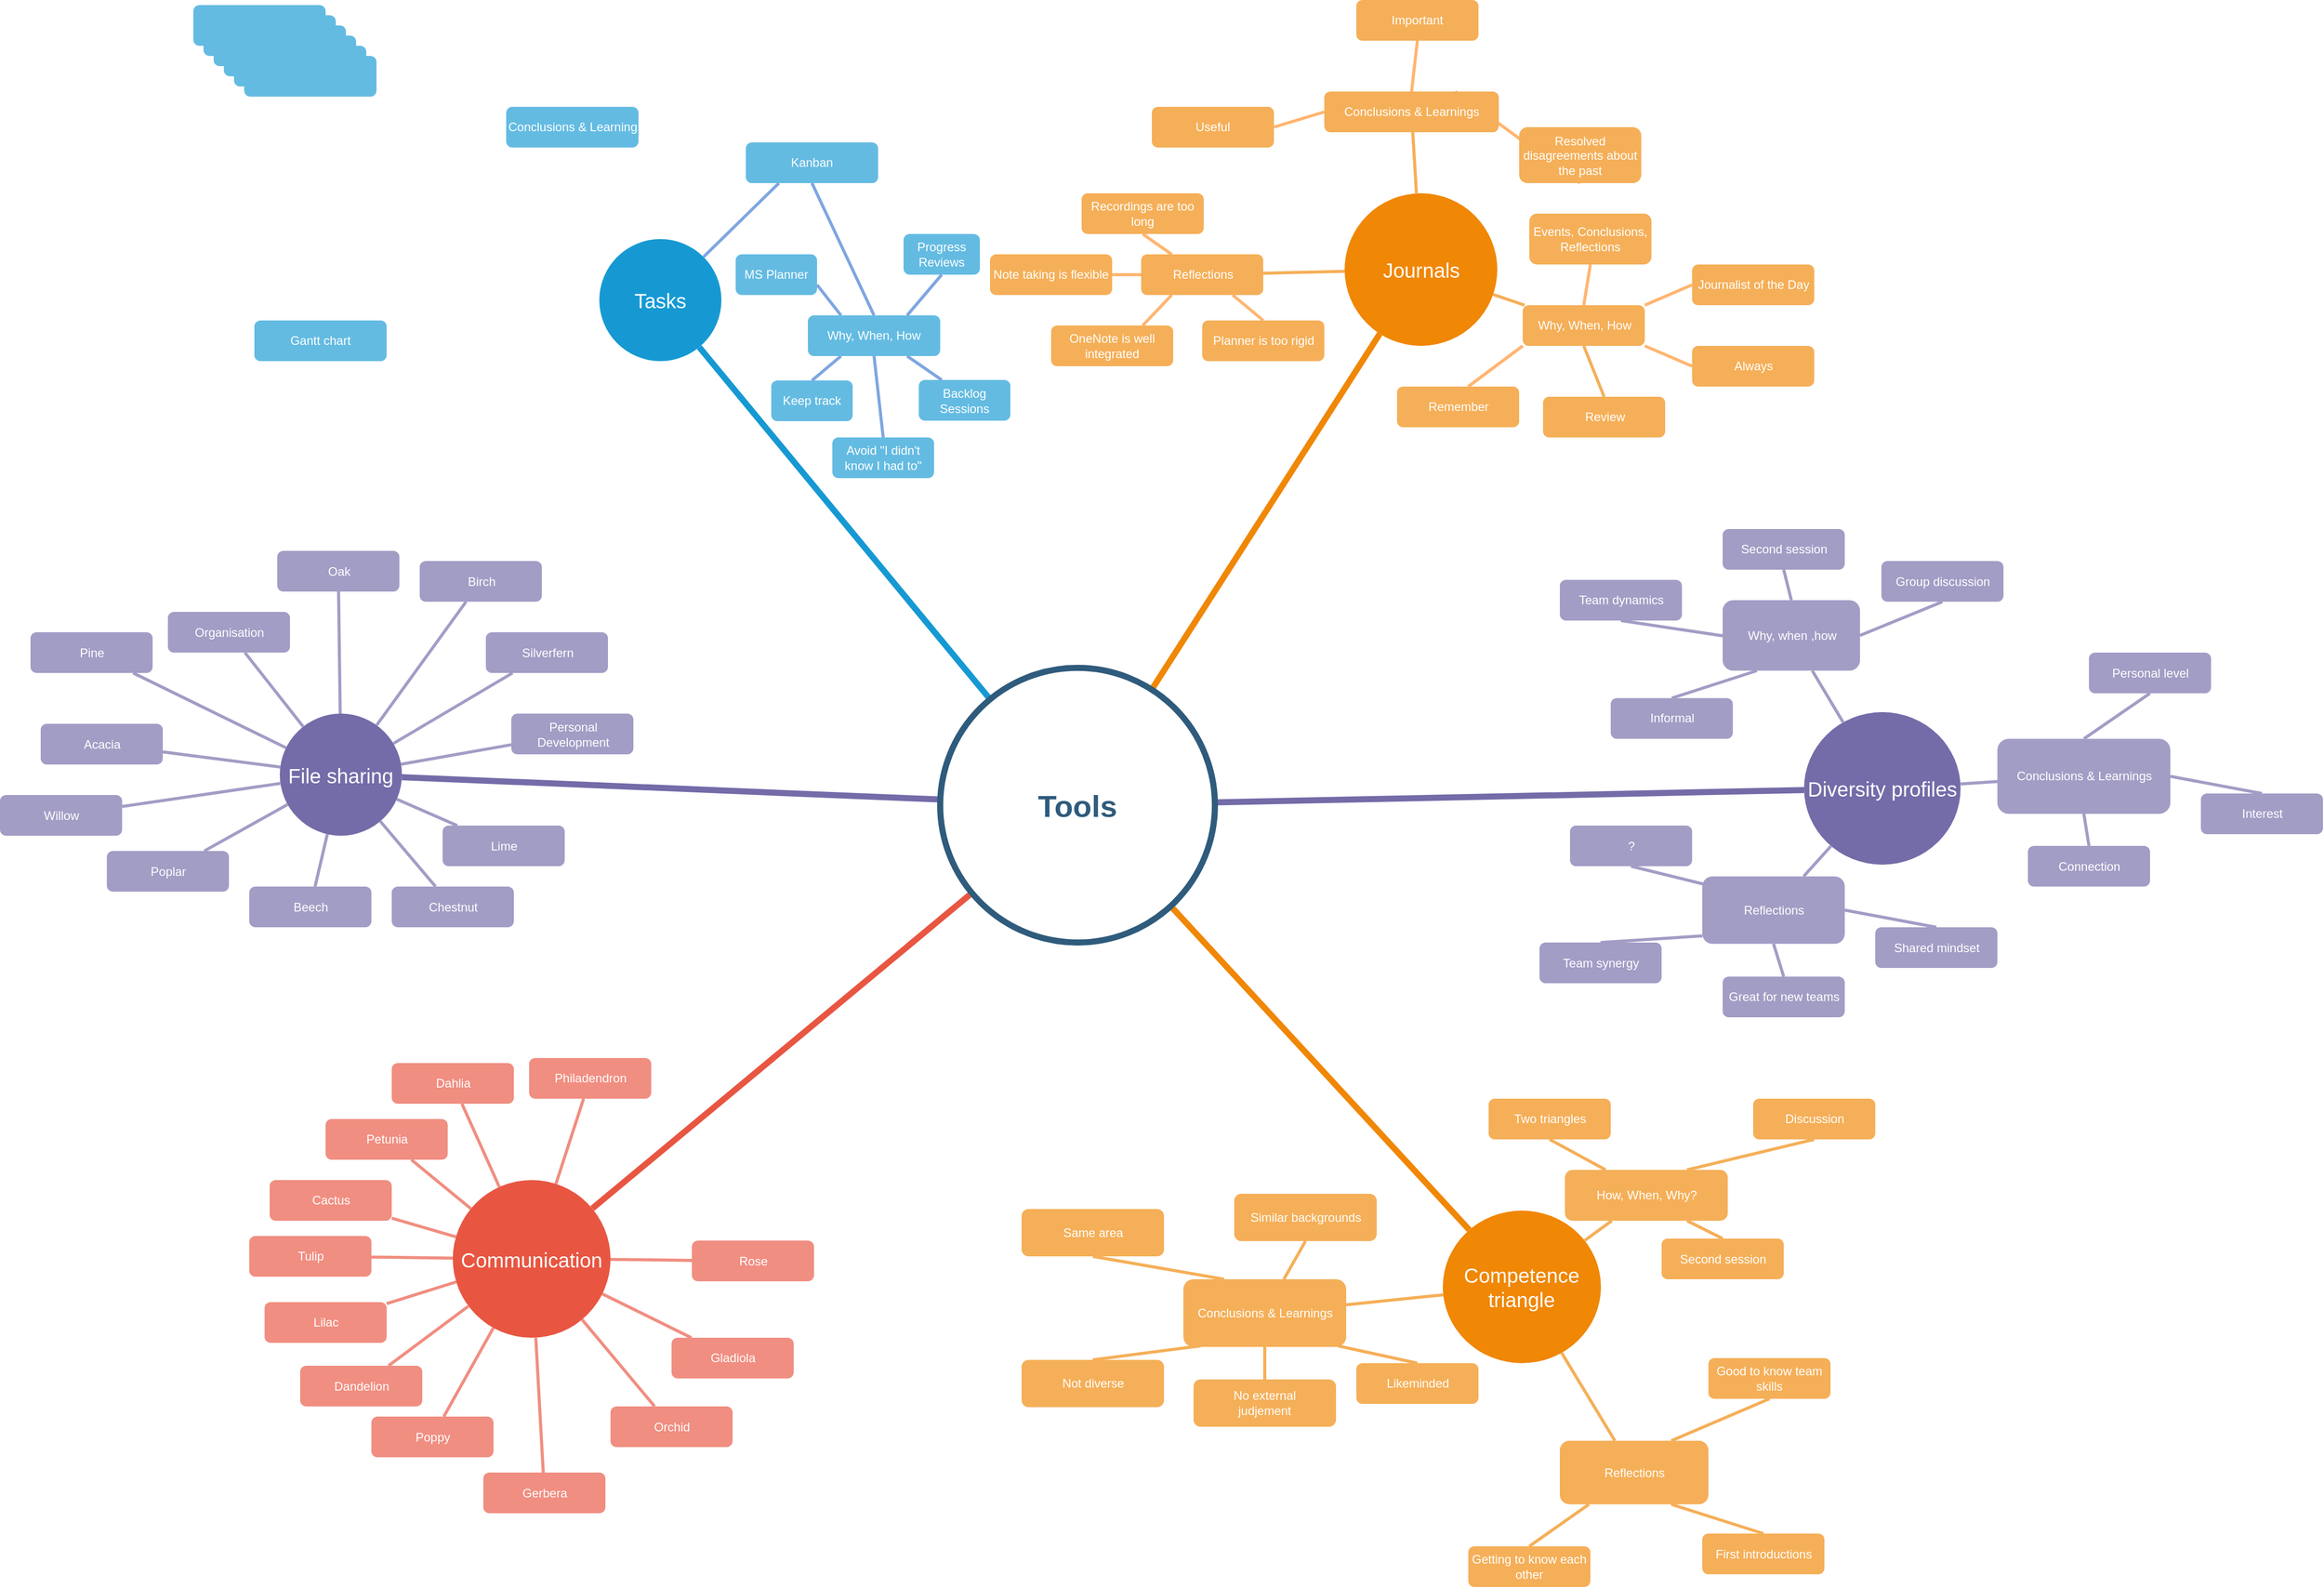 <mxfile version="13.7.7" type="github">
  <diagram id="6a731a19-8d31-9384-78a2-239565b7b9f0" name="Page-1">
    <mxGraphModel dx="2370" dy="1327" grid="1" gridSize="10" guides="1" tooltips="1" connect="1" arrows="1" fold="1" page="1" pageScale="1" pageWidth="1169" pageHeight="827" background="#ffffff" math="0" shadow="0">
      <root>
        <mxCell id="0" />
        <mxCell id="1" parent="0" />
        <mxCell id="bX_sGphsYdJyJwY-GeFy-1598" style="edgeStyle=none;orthogonalLoop=1;jettySize=auto;html=1;exitX=1;exitY=0;exitDx=0;exitDy=0;entryX=0.25;entryY=1;entryDx=0;entryDy=0;startArrow=none;startFill=0;endArrow=none;endFill=0;strokeWidth=3;strokeColor=#7EA6E0;" edge="1" parent="1" source="1350" target="bX_sGphsYdJyJwY-GeFy-1595">
          <mxGeometry relative="1" as="geometry" />
        </mxCell>
        <mxCell id="1350" value="Tasks" style="ellipse;whiteSpace=wrap;html=1;shadow=0;fontFamily=Helvetica;fontSize=20;fontColor=#FFFFFF;align=center;strokeWidth=3;fillColor=#1699D3;strokeColor=none;" parent="1" vertex="1">
          <mxGeometry x="626" y="255" width="120" height="120" as="geometry" />
        </mxCell>
        <mxCell id="1351" value="Journals" style="ellipse;whiteSpace=wrap;html=1;shadow=0;fontFamily=Helvetica;fontSize=20;fontColor=#FFFFFF;align=center;strokeWidth=3;fillColor=#F08705;strokeColor=none;gradientColor=none;" parent="1" vertex="1">
          <mxGeometry x="1358.5" y="210" width="150" height="150" as="geometry" />
        </mxCell>
        <mxCell id="1354" value="Diversity profiles" style="ellipse;whiteSpace=wrap;html=1;shadow=0;fontFamily=Helvetica;fontSize=20;fontColor=#FFFFFF;align=center;strokeWidth=3;fillColor=#736ca8;strokeColor=none;" parent="1" vertex="1">
          <mxGeometry x="1810" y="720" width="153.84" height="150" as="geometry" />
        </mxCell>
        <mxCell id="1355" value="Competence triangle" style="ellipse;whiteSpace=wrap;html=1;shadow=0;fontFamily=Helvetica;fontSize=20;fontColor=#FFFFFF;align=center;strokeWidth=3;fillColor=#F08705;strokeColor=none;" parent="1" vertex="1">
          <mxGeometry x="1455" y="1210" width="155.36" height="150" as="geometry" />
        </mxCell>
        <mxCell id="1356" value="Communication" style="ellipse;whiteSpace=wrap;html=1;shadow=0;fontFamily=Helvetica;fontSize=20;fontColor=#FFFFFF;align=center;strokeWidth=3;fillColor=#E85642;strokeColor=none;" parent="1" vertex="1">
          <mxGeometry x="482" y="1180" width="155" height="155" as="geometry" />
        </mxCell>
        <mxCell id="bX_sGphsYdJyJwY-GeFy-1578" style="edgeStyle=none;orthogonalLoop=1;jettySize=auto;html=1;exitX=0.75;exitY=0;exitDx=0;exitDy=0;entryX=0.5;entryY=1;entryDx=0;entryDy=0;startArrow=none;startFill=0;endArrow=none;endFill=0;strokeColor=#FFB570;strokeWidth=3;" edge="1" parent="1" source="1357" target="bX_sGphsYdJyJwY-GeFy-1561">
          <mxGeometry relative="1" as="geometry" />
        </mxCell>
        <mxCell id="bX_sGphsYdJyJwY-GeFy-1579" style="edgeStyle=none;orthogonalLoop=1;jettySize=auto;html=1;exitX=0.5;exitY=0;exitDx=0;exitDy=0;entryX=0.5;entryY=1;entryDx=0;entryDy=0;startArrow=none;startFill=0;endArrow=none;endFill=0;strokeColor=#FFB570;strokeWidth=3;" edge="1" parent="1" source="1357" target="bX_sGphsYdJyJwY-GeFy-1560">
          <mxGeometry relative="1" as="geometry" />
        </mxCell>
        <mxCell id="bX_sGphsYdJyJwY-GeFy-1580" style="edgeStyle=none;orthogonalLoop=1;jettySize=auto;html=1;exitX=0;exitY=0.5;exitDx=0;exitDy=0;entryX=1;entryY=0.5;entryDx=0;entryDy=0;startArrow=none;startFill=0;endArrow=none;endFill=0;strokeColor=#FFB570;strokeWidth=3;" edge="1" parent="1" source="1357" target="bX_sGphsYdJyJwY-GeFy-1559">
          <mxGeometry relative="1" as="geometry" />
        </mxCell>
        <mxCell id="1357" value="Conclusions &amp;amp; Learnings" style="rounded=1;fillColor=#f5af58;strokeColor=none;strokeWidth=3;shadow=0;html=1;fontColor=#FFFFFF;" parent="1" vertex="1">
          <mxGeometry x="1338.5" y="110" width="171.5" height="40" as="geometry" />
        </mxCell>
        <mxCell id="1358" value="" style="rounded=1;fillColor=#64BBE2;strokeColor=none;strokeWidth=3;shadow=0;html=1;fontColor=#FFFFFF;whiteSpace=wrap;" parent="1" vertex="1">
          <mxGeometry x="227" y="25.0" width="130" height="40" as="geometry" />
        </mxCell>
        <mxCell id="1359" style="endArrow=none;strokeWidth=6;strokeColor=#1699D3;html=1;" parent="1" source="1515" target="1350" edge="1">
          <mxGeometry relative="1" as="geometry" />
        </mxCell>
        <mxCell id="1360" style="endArrow=none;strokeWidth=6;strokeColor=#f08705;html=1;" parent="1" source="1515" target="1351" edge="1">
          <mxGeometry relative="1" as="geometry" />
        </mxCell>
        <mxCell id="1363" style="endArrow=none;strokeWidth=6;strokeColor=#736CA8;html=1;" parent="1" source="1515" target="1516" edge="1">
          <mxGeometry relative="1" as="geometry" />
        </mxCell>
        <mxCell id="1364" style="endArrow=none;strokeWidth=6;strokeColor=#736ca8;html=1;" parent="1" source="1515" target="1354" edge="1">
          <mxGeometry relative="1" as="geometry" />
        </mxCell>
        <mxCell id="1365" value="" style="edgeStyle=none;endArrow=none;strokeWidth=6;strokeColor=#F08705;html=1;" parent="1" source="1515" target="1355" edge="1">
          <mxGeometry x="181" y="226.5" width="100" height="100" as="geometry">
            <mxPoint x="181" y="326.5" as="sourcePoint" />
            <mxPoint x="281" y="226.5" as="targetPoint" />
          </mxGeometry>
        </mxCell>
        <mxCell id="1366" value="" style="edgeStyle=none;endArrow=none;strokeWidth=6;strokeColor=#E85642;html=1;" parent="1" source="1515" target="1356" edge="1">
          <mxGeometry x="181" y="226.5" width="100" height="100" as="geometry">
            <mxPoint x="181" y="326.5" as="sourcePoint" />
            <mxPoint x="281" y="226.5" as="targetPoint" />
          </mxGeometry>
        </mxCell>
        <mxCell id="bX_sGphsYdJyJwY-GeFy-1583" style="edgeStyle=none;orthogonalLoop=1;jettySize=auto;html=1;exitX=0.75;exitY=1;exitDx=0;exitDy=0;entryX=0.5;entryY=0;entryDx=0;entryDy=0;startArrow=none;startFill=0;endArrow=none;endFill=0;strokeColor=#FFB570;strokeWidth=3;" edge="1" parent="1" source="1389" target="bX_sGphsYdJyJwY-GeFy-1556">
          <mxGeometry relative="1" as="geometry" />
        </mxCell>
        <mxCell id="bX_sGphsYdJyJwY-GeFy-1584" style="edgeStyle=none;orthogonalLoop=1;jettySize=auto;html=1;exitX=0.25;exitY=1;exitDx=0;exitDy=0;entryX=0.75;entryY=0;entryDx=0;entryDy=0;startArrow=none;startFill=0;endArrow=none;endFill=0;strokeColor=#FFB570;strokeWidth=3;" edge="1" parent="1" source="1389" target="bX_sGphsYdJyJwY-GeFy-1555">
          <mxGeometry relative="1" as="geometry" />
        </mxCell>
        <mxCell id="bX_sGphsYdJyJwY-GeFy-1585" style="edgeStyle=none;orthogonalLoop=1;jettySize=auto;html=1;exitX=0;exitY=0.5;exitDx=0;exitDy=0;entryX=1;entryY=0.5;entryDx=0;entryDy=0;startArrow=none;startFill=0;endArrow=none;endFill=0;strokeColor=#FFB570;strokeWidth=3;" edge="1" parent="1" source="1389" target="bX_sGphsYdJyJwY-GeFy-1557">
          <mxGeometry relative="1" as="geometry" />
        </mxCell>
        <mxCell id="bX_sGphsYdJyJwY-GeFy-1586" style="edgeStyle=none;orthogonalLoop=1;jettySize=auto;html=1;exitX=0.25;exitY=0;exitDx=0;exitDy=0;entryX=0.5;entryY=1;entryDx=0;entryDy=0;startArrow=none;startFill=0;endArrow=none;endFill=0;strokeColor=#FFB570;strokeWidth=3;" edge="1" parent="1" source="1389" target="bX_sGphsYdJyJwY-GeFy-1558">
          <mxGeometry relative="1" as="geometry" />
        </mxCell>
        <mxCell id="1389" value="Reflections" style="rounded=1;fillColor=#f5af58;strokeColor=none;strokeWidth=3;shadow=0;html=1;fontColor=#FFFFFF;" parent="1" vertex="1">
          <mxGeometry x="1158.5" y="270" width="120" height="40" as="geometry" />
        </mxCell>
        <mxCell id="bX_sGphsYdJyJwY-GeFy-1572" style="orthogonalLoop=1;jettySize=auto;html=1;exitX=0;exitY=1;exitDx=0;exitDy=0;entryX=0.583;entryY=0;entryDx=0;entryDy=0;entryPerimeter=0;fillColor=#ffe6cc;strokeWidth=3;startArrow=none;startFill=0;endArrow=none;endFill=0;strokeColor=#FFB570;" edge="1" parent="1" source="1390" target="bX_sGphsYdJyJwY-GeFy-1552">
          <mxGeometry relative="1" as="geometry" />
        </mxCell>
        <mxCell id="bX_sGphsYdJyJwY-GeFy-1573" style="edgeStyle=none;orthogonalLoop=1;jettySize=auto;html=1;exitX=1;exitY=1;exitDx=0;exitDy=0;entryX=0;entryY=0.5;entryDx=0;entryDy=0;startArrow=none;startFill=0;endArrow=none;endFill=0;strokeColor=#FFB570;strokeWidth=3;" edge="1" parent="1" source="1390" target="bX_sGphsYdJyJwY-GeFy-1550">
          <mxGeometry relative="1" as="geometry" />
        </mxCell>
        <mxCell id="bX_sGphsYdJyJwY-GeFy-1574" style="edgeStyle=none;orthogonalLoop=1;jettySize=auto;html=1;exitX=1;exitY=0;exitDx=0;exitDy=0;entryX=0;entryY=0.5;entryDx=0;entryDy=0;startArrow=none;startFill=0;endArrow=none;endFill=0;strokeColor=#FFB570;strokeWidth=3;" edge="1" parent="1" source="1390" target="bX_sGphsYdJyJwY-GeFy-1549">
          <mxGeometry relative="1" as="geometry" />
        </mxCell>
        <mxCell id="bX_sGphsYdJyJwY-GeFy-1575" style="edgeStyle=none;orthogonalLoop=1;jettySize=auto;html=1;exitX=0.5;exitY=0;exitDx=0;exitDy=0;entryX=0.5;entryY=1;entryDx=0;entryDy=0;startArrow=none;startFill=0;endArrow=none;endFill=0;strokeColor=#FFB570;strokeWidth=3;" edge="1" parent="1" source="1390" target="bX_sGphsYdJyJwY-GeFy-1548">
          <mxGeometry relative="1" as="geometry" />
        </mxCell>
        <mxCell id="1390" value="Why, When, How" style="rounded=1;fillColor=#f5af58;strokeColor=none;strokeWidth=3;shadow=0;html=1;fontColor=#FFFFFF;" parent="1" vertex="1">
          <mxGeometry x="1533.5" y="320" width="120" height="40" as="geometry" />
        </mxCell>
        <mxCell id="1399" value="" style="edgeStyle=none;endArrow=none;strokeWidth=3;strokeColor=#F5AF58;html=1;" parent="1" source="1351" target="1357" edge="1">
          <mxGeometry x="258.5" y="20" width="100" height="100" as="geometry">
            <mxPoint x="258.5" y="120" as="sourcePoint" />
            <mxPoint x="358.5" y="20" as="targetPoint" />
          </mxGeometry>
        </mxCell>
        <mxCell id="1401" value="" style="edgeStyle=none;endArrow=none;strokeWidth=3;strokeColor=#F5AF58;html=1;" parent="1" source="1351" target="1389" edge="1">
          <mxGeometry x="258.5" y="20" width="100" height="100" as="geometry">
            <mxPoint x="258.5" y="120" as="sourcePoint" />
            <mxPoint x="358.5" y="20" as="targetPoint" />
          </mxGeometry>
        </mxCell>
        <mxCell id="1402" value="" style="edgeStyle=none;endArrow=none;strokeWidth=3;strokeColor=#F5AF58;html=1;" parent="1" source="1351" target="1390" edge="1">
          <mxGeometry x="258.5" y="20" width="100" height="100" as="geometry">
            <mxPoint x="258.5" y="120" as="sourcePoint" />
            <mxPoint x="358.5" y="20" as="targetPoint" />
          </mxGeometry>
        </mxCell>
        <mxCell id="1457" value="Why, when ,how" style="rounded=1;fillColor=#a29dc5;strokeColor=none;strokeWidth=3;shadow=0;html=1;fontColor=#FFFFFF;" parent="1" vertex="1">
          <mxGeometry x="1730" y="610" width="135" height="69.25" as="geometry" />
        </mxCell>
        <mxCell id="1458" value="Reflections" style="rounded=1;fillColor=#a29dc5;strokeColor=none;strokeWidth=3;shadow=0;html=1;fontColor=#FFFFFF;" parent="1" vertex="1">
          <mxGeometry x="1710" y="881.5" width="140" height="66.25" as="geometry" />
        </mxCell>
        <mxCell id="1460" value="Conclusions &amp;amp; Learnings" style="rounded=1;fillColor=#a29dc5;strokeColor=none;strokeWidth=3;shadow=0;html=1;fontColor=#FFFFFF;" parent="1" vertex="1">
          <mxGeometry x="2000" y="746.25" width="170" height="73.75" as="geometry" />
        </mxCell>
        <mxCell id="1463" value="" style="edgeStyle=none;endArrow=none;strokeWidth=3;strokeColor=#A29DC5;html=1;" parent="1" source="1354" target="1460" edge="1">
          <mxGeometry x="350" y="-551.25" width="100" height="100" as="geometry">
            <mxPoint x="350" y="-451.25" as="sourcePoint" />
            <mxPoint x="450" y="-551.25" as="targetPoint" />
          </mxGeometry>
        </mxCell>
        <mxCell id="1465" value="" style="edgeStyle=none;endArrow=none;strokeWidth=3;strokeColor=#A29DC5;html=1;" parent="1" source="1354" target="1458" edge="1">
          <mxGeometry x="350" y="-551.25" width="100" height="100" as="geometry">
            <mxPoint x="350" y="-451.25" as="sourcePoint" />
            <mxPoint x="450" y="-551.25" as="targetPoint" />
          </mxGeometry>
        </mxCell>
        <mxCell id="1467" value="" style="edgeStyle=none;endArrow=none;strokeWidth=3;strokeColor=#A29DC5;html=1;" parent="1" source="1354" target="1457" edge="1">
          <mxGeometry x="350" y="-551.25" width="100" height="100" as="geometry">
            <mxPoint x="350" y="-451.25" as="sourcePoint" />
            <mxPoint x="450" y="-551.25" as="targetPoint" />
          </mxGeometry>
        </mxCell>
        <mxCell id="1468" value="How, When, Why?" style="rounded=1;fillColor=#f5af58;strokeColor=none;strokeWidth=3;shadow=0;html=1;fontColor=#FFFFFF;" parent="1" vertex="1">
          <mxGeometry x="1575" y="1170" width="160" height="50" as="geometry" />
        </mxCell>
        <mxCell id="1471" value="Reflections" style="rounded=1;fillColor=#f5af58;strokeColor=none;strokeWidth=3;shadow=0;html=1;fontColor=#FFFFFF;" parent="1" vertex="1">
          <mxGeometry x="1570" y="1436.25" width="146" height="62.5" as="geometry" />
        </mxCell>
        <mxCell id="1473" value="Conclusions &amp;amp; Learnings" style="rounded=1;fillColor=#f5af58;strokeColor=none;strokeWidth=3;shadow=0;html=1;fontColor=#FFFFFF;" parent="1" vertex="1">
          <mxGeometry x="1200" y="1277.5" width="160" height="66.5" as="geometry" />
        </mxCell>
        <mxCell id="1480" value="" style="edgeStyle=none;endArrow=none;strokeWidth=3;strokeColor=#F5AF58;html=1;" parent="1" source="1355" target="1468" edge="1">
          <mxGeometry x="443.5" y="-38.5" width="100" height="100" as="geometry">
            <mxPoint x="443.5" y="61.5" as="sourcePoint" />
            <mxPoint x="543.5" y="-38.5" as="targetPoint" />
          </mxGeometry>
        </mxCell>
        <mxCell id="1483" value="" style="edgeStyle=none;endArrow=none;strokeWidth=3;strokeColor=#F5AF58;html=1;" parent="1" source="1355" target="1471" edge="1">
          <mxGeometry x="443.5" y="-38.5" width="100" height="100" as="geometry">
            <mxPoint x="443.5" y="61.5" as="sourcePoint" />
            <mxPoint x="543.5" y="-38.5" as="targetPoint" />
          </mxGeometry>
        </mxCell>
        <mxCell id="1485" value="" style="edgeStyle=none;endArrow=none;strokeWidth=3;strokeColor=#F5AF58;html=1;" parent="1" source="1355" target="1473" edge="1">
          <mxGeometry x="443.5" y="-38.5" width="100" height="100" as="geometry">
            <mxPoint x="443.5" y="61.5" as="sourcePoint" />
            <mxPoint x="543.5" y="-38.5" as="targetPoint" />
          </mxGeometry>
        </mxCell>
        <mxCell id="1490" value="Philadendron" style="rounded=1;fillColor=#f08e81;strokeColor=none;strokeWidth=3;shadow=0;html=1;fontColor=#FFFFFF;" parent="1" vertex="1">
          <mxGeometry x="557" y="1060" width="120" height="40" as="geometry" />
        </mxCell>
        <mxCell id="1491" value="Dahlia" style="rounded=1;fillColor=#f08e81;strokeColor=none;strokeWidth=3;shadow=0;html=1;fontColor=#FFFFFF;" parent="1" vertex="1">
          <mxGeometry x="422" y="1065" width="120" height="40" as="geometry" />
        </mxCell>
        <mxCell id="1492" value="Petunia" style="rounded=1;fillColor=#f08e81;strokeColor=none;strokeWidth=3;shadow=0;html=1;fontColor=#FFFFFF;" parent="1" vertex="1">
          <mxGeometry x="357" y="1120" width="120" height="40" as="geometry" />
        </mxCell>
        <mxCell id="1493" value="Cactus" style="rounded=1;fillColor=#f08e81;strokeColor=none;strokeWidth=3;shadow=0;html=1;fontColor=#FFFFFF;" parent="1" vertex="1">
          <mxGeometry x="302" y="1180" width="120" height="40" as="geometry" />
        </mxCell>
        <mxCell id="1494" value="Tulip" style="rounded=1;fillColor=#f08e81;strokeColor=none;strokeWidth=3;shadow=0;html=1;fontColor=#FFFFFF;" parent="1" vertex="1">
          <mxGeometry x="282" y="1235" width="120" height="40" as="geometry" />
        </mxCell>
        <mxCell id="1495" value="Lilac" style="rounded=1;fillColor=#f08e81;strokeColor=none;strokeWidth=3;shadow=0;html=1;fontColor=#FFFFFF;" parent="1" vertex="1">
          <mxGeometry x="297" y="1300" width="120" height="40" as="geometry" />
        </mxCell>
        <mxCell id="1496" value="Dandelion" style="rounded=1;fillColor=#f08e81;strokeColor=none;strokeWidth=3;shadow=0;html=1;fontColor=#FFFFFF;" parent="1" vertex="1">
          <mxGeometry x="332" y="1362.5" width="120" height="40" as="geometry" />
        </mxCell>
        <mxCell id="1497" value="Poppy" style="rounded=1;fillColor=#f08e81;strokeColor=none;strokeWidth=3;shadow=0;html=1;fontColor=#FFFFFF;" parent="1" vertex="1">
          <mxGeometry x="402" y="1412.5" width="120" height="40" as="geometry" />
        </mxCell>
        <mxCell id="1498" value="Gerbera" style="rounded=1;fillColor=#f08e81;strokeColor=none;strokeWidth=3;shadow=0;html=1;fontColor=#FFFFFF;" parent="1" vertex="1">
          <mxGeometry x="512" y="1467.5" width="120" height="40" as="geometry" />
        </mxCell>
        <mxCell id="1499" value="Orchid" style="rounded=1;fillColor=#f08e81;strokeColor=none;strokeWidth=3;shadow=0;html=1;fontColor=#FFFFFF;" parent="1" vertex="1">
          <mxGeometry x="637" y="1402.5" width="120" height="40" as="geometry" />
        </mxCell>
        <mxCell id="1500" value="Gladiola" style="rounded=1;fillColor=#f08e81;strokeColor=none;strokeWidth=3;shadow=0;html=1;fontColor=#FFFFFF;" parent="1" vertex="1">
          <mxGeometry x="697" y="1335" width="120" height="40" as="geometry" />
        </mxCell>
        <mxCell id="1501" value="Rose" style="rounded=1;fillColor=#f08e81;strokeColor=none;strokeWidth=3;shadow=0;html=1;fontColor=#FFFFFF;" parent="1" vertex="1">
          <mxGeometry x="717" y="1239.5" width="120" height="40" as="geometry" />
        </mxCell>
        <mxCell id="1502" value="" style="edgeStyle=none;endArrow=none;strokeWidth=3;strokeColor=#F08E81;html=1;" parent="1" source="1356" target="1501" edge="1">
          <mxGeometry x="122" y="105" width="100" height="100" as="geometry">
            <mxPoint x="122" y="205" as="sourcePoint" />
            <mxPoint x="222" y="105" as="targetPoint" />
          </mxGeometry>
        </mxCell>
        <mxCell id="1503" value="" style="edgeStyle=none;endArrow=none;strokeWidth=3;strokeColor=#F08E81;html=1;" parent="1" source="1356" target="1490" edge="1">
          <mxGeometry x="122" y="105" width="100" height="100" as="geometry">
            <mxPoint x="122" y="205" as="sourcePoint" />
            <mxPoint x="222" y="105" as="targetPoint" />
          </mxGeometry>
        </mxCell>
        <mxCell id="1504" value="" style="edgeStyle=none;endArrow=none;strokeWidth=3;strokeColor=#F08E81;html=1;" parent="1" source="1356" target="1491" edge="1">
          <mxGeometry x="122" y="105" width="100" height="100" as="geometry">
            <mxPoint x="122" y="205" as="sourcePoint" />
            <mxPoint x="222" y="105" as="targetPoint" />
          </mxGeometry>
        </mxCell>
        <mxCell id="1505" value="" style="edgeStyle=none;endArrow=none;strokeWidth=3;strokeColor=#F08E81;html=1;" parent="1" source="1356" target="1492" edge="1">
          <mxGeometry x="122" y="105" width="100" height="100" as="geometry">
            <mxPoint x="122" y="205" as="sourcePoint" />
            <mxPoint x="222" y="105" as="targetPoint" />
          </mxGeometry>
        </mxCell>
        <mxCell id="1506" value="" style="edgeStyle=none;endArrow=none;strokeWidth=3;strokeColor=#F08E81;html=1;" parent="1" source="1356" target="1493" edge="1">
          <mxGeometry x="122" y="105" width="100" height="100" as="geometry">
            <mxPoint x="122" y="205" as="sourcePoint" />
            <mxPoint x="222" y="105" as="targetPoint" />
          </mxGeometry>
        </mxCell>
        <mxCell id="1507" value="" style="edgeStyle=none;endArrow=none;strokeWidth=3;strokeColor=#F08E81;html=1;" parent="1" source="1356" target="1494" edge="1">
          <mxGeometry x="122" y="105" width="100" height="100" as="geometry">
            <mxPoint x="122" y="205" as="sourcePoint" />
            <mxPoint x="222" y="105" as="targetPoint" />
          </mxGeometry>
        </mxCell>
        <mxCell id="1508" value="" style="edgeStyle=none;endArrow=none;strokeWidth=3;strokeColor=#F08E81;html=1;" parent="1" source="1356" target="1495" edge="1">
          <mxGeometry x="122" y="105" width="100" height="100" as="geometry">
            <mxPoint x="122" y="205" as="sourcePoint" />
            <mxPoint x="222" y="105" as="targetPoint" />
          </mxGeometry>
        </mxCell>
        <mxCell id="1509" value="" style="edgeStyle=none;endArrow=none;strokeWidth=3;strokeColor=#F08E81;html=1;" parent="1" source="1356" target="1496" edge="1">
          <mxGeometry x="122" y="105" width="100" height="100" as="geometry">
            <mxPoint x="122" y="205" as="sourcePoint" />
            <mxPoint x="222" y="105" as="targetPoint" />
          </mxGeometry>
        </mxCell>
        <mxCell id="1510" value="" style="edgeStyle=none;endArrow=none;strokeWidth=3;strokeColor=#F08E81;html=1;" parent="1" source="1356" target="1497" edge="1">
          <mxGeometry x="122" y="105" width="100" height="100" as="geometry">
            <mxPoint x="122" y="205" as="sourcePoint" />
            <mxPoint x="222" y="105" as="targetPoint" />
          </mxGeometry>
        </mxCell>
        <mxCell id="1511" value="" style="edgeStyle=none;endArrow=none;strokeWidth=3;strokeColor=#F08E81;html=1;" parent="1" source="1356" target="1498" edge="1">
          <mxGeometry x="122" y="105" width="100" height="100" as="geometry">
            <mxPoint x="122" y="205" as="sourcePoint" />
            <mxPoint x="222" y="105" as="targetPoint" />
          </mxGeometry>
        </mxCell>
        <mxCell id="1512" value="" style="edgeStyle=none;endArrow=none;strokeWidth=3;strokeColor=#F08E81;html=1;" parent="1" source="1356" target="1499" edge="1">
          <mxGeometry x="122" y="105" width="100" height="100" as="geometry">
            <mxPoint x="122" y="205" as="sourcePoint" />
            <mxPoint x="222" y="105" as="targetPoint" />
          </mxGeometry>
        </mxCell>
        <mxCell id="1513" value="" style="edgeStyle=none;endArrow=none;strokeWidth=3;strokeColor=#F08E81;html=1;" parent="1" source="1356" target="1500" edge="1">
          <mxGeometry x="122" y="105" width="100" height="100" as="geometry">
            <mxPoint x="122" y="205" as="sourcePoint" />
            <mxPoint x="222" y="105" as="targetPoint" />
          </mxGeometry>
        </mxCell>
        <mxCell id="1515" value="Tools" style="ellipse;whiteSpace=wrap;html=1;shadow=0;fontFamily=Helvetica;fontSize=30;fontColor=#2F5B7C;align=center;strokeColor=#2F5B7C;strokeWidth=6;fillColor=#FFFFFF;fontStyle=1;gradientColor=none;" parent="1" vertex="1">
          <mxGeometry x="961" y="676.5" width="270" height="270" as="geometry" />
        </mxCell>
        <mxCell id="1516" value="File sharing" style="ellipse;whiteSpace=wrap;html=1;shadow=0;fontFamily=Helvetica;fontSize=20;fontColor=#FFFFFF;align=center;strokeWidth=3;fillColor=#736ca8;strokeColor=none;" parent="1" vertex="1">
          <mxGeometry x="312" y="721.5" width="120" height="120" as="geometry" />
        </mxCell>
        <mxCell id="1517" value="Organisation" style="rounded=1;fillColor=#a29dc5;strokeColor=none;strokeWidth=3;shadow=0;html=1;fontColor=#FFFFFF;" parent="1" vertex="1">
          <mxGeometry x="202" y="621.5" width="120" height="40" as="geometry" />
        </mxCell>
        <mxCell id="1518" value="Oak" style="rounded=1;fillColor=#a29dc5;strokeColor=none;strokeWidth=3;shadow=0;html=1;fontColor=#FFFFFF;" parent="1" vertex="1">
          <mxGeometry x="309.5" y="561.5" width="120" height="40" as="geometry" />
        </mxCell>
        <mxCell id="1519" value="Birch" style="rounded=1;fillColor=#a29dc5;strokeColor=none;strokeWidth=3;shadow=0;html=1;fontColor=#FFFFFF;" parent="1" vertex="1">
          <mxGeometry x="449.5" y="571.5" width="120" height="40" as="geometry" />
        </mxCell>
        <mxCell id="1520" value="Silverfern" style="rounded=1;fillColor=#a29dc5;strokeColor=none;strokeWidth=3;shadow=0;html=1;fontColor=#FFFFFF;" parent="1" vertex="1">
          <mxGeometry x="514.5" y="641.5" width="120" height="40" as="geometry" />
        </mxCell>
        <mxCell id="1521" value="Personal &#xa;Development" style="rounded=1;fillColor=#a29dc5;strokeColor=none;strokeWidth=3;shadow=0;html=1;fontColor=#FFFFFF;" parent="1" vertex="1">
          <mxGeometry x="539.5" y="721.5" width="120" height="40" as="geometry" />
        </mxCell>
        <mxCell id="1522" value="Pine" style="rounded=1;fillColor=#a29dc5;strokeColor=none;strokeWidth=3;shadow=0;html=1;fontColor=#FFFFFF;" parent="1" vertex="1">
          <mxGeometry x="67" y="641.5" width="120" height="40" as="geometry" />
        </mxCell>
        <mxCell id="1523" value="Lime" style="rounded=1;fillColor=#a29dc5;strokeColor=none;strokeWidth=3;shadow=0;html=1;fontColor=#FFFFFF;" parent="1" vertex="1">
          <mxGeometry x="472" y="831.5" width="120" height="40" as="geometry" />
        </mxCell>
        <mxCell id="1524" value="Chestnut" style="rounded=1;fillColor=#a29dc5;strokeColor=none;strokeWidth=3;shadow=0;html=1;fontColor=#FFFFFF;" parent="1" vertex="1">
          <mxGeometry x="422" y="891.5" width="120" height="40" as="geometry" />
        </mxCell>
        <mxCell id="1525" value="Beech" style="rounded=1;fillColor=#a29dc5;strokeColor=none;strokeWidth=3;shadow=0;html=1;fontColor=#FFFFFF;" parent="1" vertex="1">
          <mxGeometry x="282" y="891.5" width="120" height="40" as="geometry" />
        </mxCell>
        <mxCell id="1526" value="Poplar" style="rounded=1;fillColor=#a29dc5;strokeColor=none;strokeWidth=3;shadow=0;html=1;fontColor=#FFFFFF;" parent="1" vertex="1">
          <mxGeometry x="142" y="856.5" width="120" height="40" as="geometry" />
        </mxCell>
        <mxCell id="1527" value="Willow" style="rounded=1;fillColor=#a29dc5;strokeColor=none;strokeWidth=3;shadow=0;html=1;fontColor=#FFFFFF;" parent="1" vertex="1">
          <mxGeometry x="37" y="801.5" width="120" height="40" as="geometry" />
        </mxCell>
        <mxCell id="1528" value="" style="edgeStyle=none;endArrow=none;strokeWidth=3;strokeColor=#A29DC5;html=1;" parent="1" source="1516" target="1517" edge="1">
          <mxGeometry x="-1498" y="-303.5" width="100" height="100" as="geometry">
            <mxPoint x="-1498" y="-203.5" as="sourcePoint" />
            <mxPoint x="-1398" y="-303.5" as="targetPoint" />
          </mxGeometry>
        </mxCell>
        <mxCell id="1529" value="Acacia" style="rounded=1;fillColor=#a29dc5;strokeColor=none;strokeWidth=3;shadow=0;html=1;fontColor=#FFFFFF;" parent="1" vertex="1">
          <mxGeometry x="77" y="731.5" width="120" height="40" as="geometry" />
        </mxCell>
        <mxCell id="1530" value="" style="edgeStyle=none;endArrow=none;strokeWidth=3;strokeColor=#A29DC5;html=1;" parent="1" source="1516" target="1518" edge="1">
          <mxGeometry x="-1498" y="-303.5" width="100" height="100" as="geometry">
            <mxPoint x="-1498" y="-203.5" as="sourcePoint" />
            <mxPoint x="-1398" y="-303.5" as="targetPoint" />
          </mxGeometry>
        </mxCell>
        <mxCell id="1531" value="" style="edgeStyle=none;endArrow=none;strokeWidth=3;strokeColor=#A29DC5;html=1;" parent="1" source="1516" target="1519" edge="1">
          <mxGeometry x="-1498" y="-303.5" width="100" height="100" as="geometry">
            <mxPoint x="-1498" y="-203.5" as="sourcePoint" />
            <mxPoint x="-1398" y="-303.5" as="targetPoint" />
          </mxGeometry>
        </mxCell>
        <mxCell id="1532" value="" style="edgeStyle=none;endArrow=none;strokeWidth=3;strokeColor=#A29DC5;html=1;" parent="1" source="1516" target="1520" edge="1">
          <mxGeometry x="-1498" y="-303.5" width="100" height="100" as="geometry">
            <mxPoint x="-1498" y="-203.5" as="sourcePoint" />
            <mxPoint x="-1398" y="-303.5" as="targetPoint" />
          </mxGeometry>
        </mxCell>
        <mxCell id="1533" value="" style="edgeStyle=none;endArrow=none;strokeWidth=3;strokeColor=#A29DC5;html=1;" parent="1" source="1516" target="1521" edge="1">
          <mxGeometry x="-1498" y="-303.5" width="100" height="100" as="geometry">
            <mxPoint x="-1498" y="-203.5" as="sourcePoint" />
            <mxPoint x="-1398" y="-303.5" as="targetPoint" />
          </mxGeometry>
        </mxCell>
        <mxCell id="1534" value="" style="edgeStyle=none;endArrow=none;strokeWidth=3;strokeColor=#A29DC5;html=1;" parent="1" source="1516" target="1522" edge="1">
          <mxGeometry x="-1498" y="-303.5" width="100" height="100" as="geometry">
            <mxPoint x="-1498" y="-203.5" as="sourcePoint" />
            <mxPoint x="-1398" y="-303.5" as="targetPoint" />
          </mxGeometry>
        </mxCell>
        <mxCell id="1535" value="" style="edgeStyle=none;endArrow=none;strokeWidth=3;strokeColor=#A29DC5;html=1;" parent="1" source="1516" target="1523" edge="1">
          <mxGeometry x="-1498" y="-303.5" width="100" height="100" as="geometry">
            <mxPoint x="-1498" y="-203.5" as="sourcePoint" />
            <mxPoint x="-1398" y="-303.5" as="targetPoint" />
          </mxGeometry>
        </mxCell>
        <mxCell id="1536" value="" style="edgeStyle=none;endArrow=none;strokeWidth=3;strokeColor=#A29DC5;html=1;" parent="1" source="1516" target="1524" edge="1">
          <mxGeometry x="-1498" y="-303.5" width="100" height="100" as="geometry">
            <mxPoint x="-1498" y="-203.5" as="sourcePoint" />
            <mxPoint x="-1398" y="-303.5" as="targetPoint" />
          </mxGeometry>
        </mxCell>
        <mxCell id="1537" value="" style="edgeStyle=none;endArrow=none;strokeWidth=3;strokeColor=#A29DC5;html=1;" parent="1" source="1516" target="1525" edge="1">
          <mxGeometry x="-1498" y="-303.5" width="100" height="100" as="geometry">
            <mxPoint x="-1498" y="-203.5" as="sourcePoint" />
            <mxPoint x="-1398" y="-303.5" as="targetPoint" />
          </mxGeometry>
        </mxCell>
        <mxCell id="1538" value="" style="edgeStyle=none;endArrow=none;strokeWidth=3;strokeColor=#A29DC5;html=1;" parent="1" source="1516" target="1526" edge="1">
          <mxGeometry x="-1498" y="-303.5" width="100" height="100" as="geometry">
            <mxPoint x="-1498" y="-203.5" as="sourcePoint" />
            <mxPoint x="-1398" y="-303.5" as="targetPoint" />
          </mxGeometry>
        </mxCell>
        <mxCell id="1539" value="" style="edgeStyle=none;endArrow=none;strokeWidth=3;strokeColor=#A29DC5;html=1;" parent="1" source="1516" target="1527" edge="1">
          <mxGeometry x="-1498" y="-303.5" width="100" height="100" as="geometry">
            <mxPoint x="-1498" y="-203.5" as="sourcePoint" />
            <mxPoint x="-1398" y="-303.5" as="targetPoint" />
          </mxGeometry>
        </mxCell>
        <mxCell id="1540" value="" style="edgeStyle=none;endArrow=none;strokeWidth=3;strokeColor=#A29DC5;html=1;" parent="1" source="1516" target="1529" edge="1">
          <mxGeometry x="-1498" y="-303.5" width="100" height="100" as="geometry">
            <mxPoint x="-1498" y="-203.5" as="sourcePoint" />
            <mxPoint x="-1398" y="-303.5" as="targetPoint" />
          </mxGeometry>
        </mxCell>
        <mxCell id="1542" style="edgeStyle=none;rounded=0;html=1;exitX=0.5;exitY=1;endArrow=none;endFill=0;jettySize=auto;orthogonalLoop=1;strokeColor=#736CA8;strokeWidth=2;fillColor=#64bbe2;fontSize=20;fontColor=#23445D;" parent="1" source="1529" target="1529" edge="1">
          <mxGeometry relative="1" as="geometry" />
        </mxCell>
        <mxCell id="bX_sGphsYdJyJwY-GeFy-1548" value="Events, Conclusions, Reflections" style="rounded=1;fillColor=#f5af58;strokeColor=none;strokeWidth=3;shadow=0;html=1;fontColor=#FFFFFF;whiteSpace=wrap;" parent="1" vertex="1">
          <mxGeometry x="1540" y="230" width="120" height="50" as="geometry" />
        </mxCell>
        <mxCell id="bX_sGphsYdJyJwY-GeFy-1549" value="Journalist of the Day" style="rounded=1;fillColor=#f5af58;strokeColor=none;strokeWidth=3;shadow=0;html=1;fontColor=#FFFFFF;" parent="1" vertex="1">
          <mxGeometry x="1700" y="280" width="120" height="40" as="geometry" />
        </mxCell>
        <mxCell id="bX_sGphsYdJyJwY-GeFy-1550" value="Always" style="rounded=1;fillColor=#f5af58;strokeColor=none;strokeWidth=3;shadow=0;html=1;fontColor=#FFFFFF;" parent="1" vertex="1">
          <mxGeometry x="1700" y="360" width="120" height="40" as="geometry" />
        </mxCell>
        <mxCell id="bX_sGphsYdJyJwY-GeFy-1551" value="Review" style="rounded=1;fillColor=#f5af58;strokeColor=none;strokeWidth=3;shadow=0;html=1;fontColor=#FFFFFF;" parent="1" vertex="1">
          <mxGeometry x="1553.5" y="410" width="120" height="40" as="geometry" />
        </mxCell>
        <mxCell id="bX_sGphsYdJyJwY-GeFy-1552" value="Remember" style="rounded=1;fillColor=#f5af58;strokeColor=none;strokeWidth=3;shadow=0;html=1;fontColor=#FFFFFF;" parent="1" vertex="1">
          <mxGeometry x="1410" y="400" width="120" height="40" as="geometry" />
        </mxCell>
        <mxCell id="yF91-XxOJwj9PDJPTug--1546" value="Similar backgrounds" style="rounded=1;fillColor=#f5af58;strokeColor=none;strokeWidth=3;shadow=0;html=1;fontColor=#FFFFFF;" vertex="1" parent="1">
          <mxGeometry x="1250" y="1193.5" width="140" height="46.5" as="geometry" />
        </mxCell>
        <mxCell id="yF91-XxOJwj9PDJPTug--1547" value="Not diverse" style="rounded=1;fillColor=#f5af58;strokeColor=none;strokeWidth=3;shadow=0;html=1;fontColor=#FFFFFF;" vertex="1" parent="1">
          <mxGeometry x="1041" y="1356.75" width="140" height="46.5" as="geometry" />
        </mxCell>
        <mxCell id="bX_sGphsYdJyJwY-GeFy-1555" value="OneNote is well integrated" style="rounded=1;fillColor=#f5af58;strokeColor=none;strokeWidth=3;shadow=0;html=1;fontColor=#FFFFFF;whiteSpace=wrap;" vertex="1" parent="1">
          <mxGeometry x="1070" y="340" width="120" height="40" as="geometry" />
        </mxCell>
        <mxCell id="yF91-XxOJwj9PDJPTug--1548" value="Same area" style="rounded=1;fillColor=#f5af58;strokeColor=none;strokeWidth=3;shadow=0;html=1;fontColor=#FFFFFF;" vertex="1" parent="1">
          <mxGeometry x="1041" y="1208.5" width="140" height="46.5" as="geometry" />
        </mxCell>
        <mxCell id="bX_sGphsYdJyJwY-GeFy-1556" value="Planner is too rigid" style="rounded=1;fillColor=#f5af58;strokeColor=none;strokeWidth=3;shadow=0;html=1;fontColor=#FFFFFF;whiteSpace=wrap;" vertex="1" parent="1">
          <mxGeometry x="1218.5" y="335" width="120" height="40" as="geometry" />
        </mxCell>
        <mxCell id="yF91-XxOJwj9PDJPTug--1551" value="Likeminded" style="rounded=1;fillColor=#f5af58;strokeColor=none;strokeWidth=3;shadow=0;html=1;fontColor=#FFFFFF;" vertex="1" parent="1">
          <mxGeometry x="1370" y="1360" width="120" height="40" as="geometry" />
        </mxCell>
        <mxCell id="bX_sGphsYdJyJwY-GeFy-1557" value="Note taking is flexible" style="rounded=1;fillColor=#f5af58;strokeColor=none;strokeWidth=3;shadow=0;html=1;fontColor=#FFFFFF;whiteSpace=wrap;" vertex="1" parent="1">
          <mxGeometry x="1010" y="270" width="120" height="40" as="geometry" />
        </mxCell>
        <mxCell id="yF91-XxOJwj9PDJPTug--1552" value="Getting to know each other" style="rounded=1;fillColor=#f5af58;strokeColor=none;strokeWidth=3;shadow=0;html=1;fontColor=#FFFFFF;whiteSpace=wrap;" vertex="1" parent="1">
          <mxGeometry x="1480" y="1540" width="120" height="40" as="geometry" />
        </mxCell>
        <mxCell id="bX_sGphsYdJyJwY-GeFy-1558" value="Recordings are too long" style="rounded=1;fillColor=#f5af58;strokeColor=none;strokeWidth=3;shadow=0;html=1;fontColor=#FFFFFF;whiteSpace=wrap;" vertex="1" parent="1">
          <mxGeometry x="1100" y="210" width="120" height="40" as="geometry" />
        </mxCell>
        <mxCell id="yF91-XxOJwj9PDJPTug--1553" value="First introductions" style="rounded=1;fillColor=#f5af58;strokeColor=none;strokeWidth=3;shadow=0;html=1;fontColor=#FFFFFF;" vertex="1" parent="1">
          <mxGeometry x="1710" y="1527.5" width="120" height="40" as="geometry" />
        </mxCell>
        <mxCell id="bX_sGphsYdJyJwY-GeFy-1559" value="Useful" style="rounded=1;fillColor=#f5af58;strokeColor=none;strokeWidth=3;shadow=0;html=1;fontColor=#FFFFFF;whiteSpace=wrap;" vertex="1" parent="1">
          <mxGeometry x="1169" y="125" width="120" height="40" as="geometry" />
        </mxCell>
        <mxCell id="yF91-XxOJwj9PDJPTug--1554" value="Good to know team skills" style="rounded=1;fillColor=#f5af58;strokeColor=none;strokeWidth=3;shadow=0;html=1;fontColor=#FFFFFF;whiteSpace=wrap;" vertex="1" parent="1">
          <mxGeometry x="1716" y="1355" width="120" height="40" as="geometry" />
        </mxCell>
        <mxCell id="yF91-XxOJwj9PDJPTug--1555" value="No external&lt;br&gt;judjement" style="rounded=1;fillColor=#f5af58;strokeColor=none;strokeWidth=3;shadow=0;html=1;fontColor=#FFFFFF;whiteSpace=wrap;" vertex="1" parent="1">
          <mxGeometry x="1210" y="1376" width="140" height="46.5" as="geometry" />
        </mxCell>
        <mxCell id="bX_sGphsYdJyJwY-GeFy-1560" value="Important" style="rounded=1;fillColor=#f5af58;strokeColor=none;strokeWidth=3;shadow=0;html=1;fontColor=#FFFFFF;whiteSpace=wrap;" vertex="1" parent="1">
          <mxGeometry x="1370" y="20" width="120" height="40" as="geometry" />
        </mxCell>
        <mxCell id="yF91-XxOJwj9PDJPTug--1556" value="Two triangles" style="rounded=1;fillColor=#f5af58;strokeColor=none;strokeWidth=3;shadow=0;html=1;fontColor=#FFFFFF;" vertex="1" parent="1">
          <mxGeometry x="1500" y="1100" width="120" height="40" as="geometry" />
        </mxCell>
        <mxCell id="bX_sGphsYdJyJwY-GeFy-1561" value="Resolved disagreements about the past" style="rounded=1;fillColor=#f5af58;strokeColor=none;strokeWidth=3;shadow=0;html=1;fontColor=#FFFFFF;whiteSpace=wrap;" vertex="1" parent="1">
          <mxGeometry x="1530" y="145" width="120" height="55" as="geometry" />
        </mxCell>
        <mxCell id="yF91-XxOJwj9PDJPTug--1557" value="Discussion" style="rounded=1;fillColor=#f5af58;strokeColor=none;strokeWidth=3;shadow=0;html=1;fontColor=#FFFFFF;" vertex="1" parent="1">
          <mxGeometry x="1760" y="1100" width="120" height="40" as="geometry" />
        </mxCell>
        <mxCell id="bX_sGphsYdJyJwY-GeFy-1568" value="" style="edgeStyle=none;endArrow=none;strokeWidth=3;strokeColor=#F5AF58;html=1;exitX=0.5;exitY=1;exitDx=0;exitDy=0;entryX=0.5;entryY=0;entryDx=0;entryDy=0;" edge="1" parent="1" source="1390" target="bX_sGphsYdJyJwY-GeFy-1551">
          <mxGeometry x="351.46" y="81.83" width="100" height="100" as="geometry">
            <mxPoint x="1569.997" y="375.001" as="sourcePoint" />
            <mxPoint x="1626.46" y="388.116" as="targetPoint" />
          </mxGeometry>
        </mxCell>
        <mxCell id="yF91-XxOJwj9PDJPTug--1558" value="Second session" style="rounded=1;fillColor=#f5af58;strokeColor=none;strokeWidth=3;shadow=0;html=1;fontColor=#FFFFFF;" vertex="1" parent="1">
          <mxGeometry x="1670" y="1237.5" width="120" height="40" as="geometry" />
        </mxCell>
        <mxCell id="yF91-XxOJwj9PDJPTug--1560" value="Connection" style="rounded=1;fillColor=#a29dc5;strokeColor=none;strokeWidth=3;shadow=0;html=1;fontColor=#FFFFFF;" vertex="1" parent="1">
          <mxGeometry x="2030" y="851.5" width="120" height="40" as="geometry" />
        </mxCell>
        <mxCell id="yF91-XxOJwj9PDJPTug--1561" value="Interest" style="rounded=1;fillColor=#a29dc5;strokeColor=none;strokeWidth=3;shadow=0;html=1;fontColor=#FFFFFF;" vertex="1" parent="1">
          <mxGeometry x="2200" y="800" width="120" height="40" as="geometry" />
        </mxCell>
        <mxCell id="yF91-XxOJwj9PDJPTug--1562" value="Personal level" style="rounded=1;fillColor=#a29dc5;strokeColor=none;strokeWidth=3;shadow=0;html=1;fontColor=#FFFFFF;" vertex="1" parent="1">
          <mxGeometry x="2090" y="661.5" width="120" height="40" as="geometry" />
        </mxCell>
        <mxCell id="yF91-XxOJwj9PDJPTug--1563" value="Second session" style="rounded=1;fillColor=#a29dc5;strokeColor=none;strokeWidth=3;shadow=0;html=1;fontColor=#FFFFFF;" vertex="1" parent="1">
          <mxGeometry x="1730" y="540" width="120" height="40" as="geometry" />
        </mxCell>
        <mxCell id="yF91-XxOJwj9PDJPTug--1564" value="Informal" style="rounded=1;fillColor=#a29dc5;strokeColor=none;strokeWidth=3;shadow=0;html=1;fontColor=#FFFFFF;" vertex="1" parent="1">
          <mxGeometry x="1620" y="706.25" width="120" height="40" as="geometry" />
        </mxCell>
        <mxCell id="yF91-XxOJwj9PDJPTug--1565" value="Group discussion" style="rounded=1;fillColor=#a29dc5;strokeColor=none;strokeWidth=3;shadow=0;html=1;fontColor=#FFFFFF;" vertex="1" parent="1">
          <mxGeometry x="1886" y="571.5" width="120" height="40" as="geometry" />
        </mxCell>
        <mxCell id="yF91-XxOJwj9PDJPTug--1566" value="Team dynamics" style="rounded=1;fillColor=#a29dc5;strokeColor=none;strokeWidth=3;shadow=0;html=1;fontColor=#FFFFFF;" vertex="1" parent="1">
          <mxGeometry x="1570" y="590" width="120" height="40" as="geometry" />
        </mxCell>
        <mxCell id="yF91-XxOJwj9PDJPTug--1567" value="Team synergy" style="rounded=1;fillColor=#a29dc5;strokeColor=none;strokeWidth=3;shadow=0;html=1;fontColor=#FFFFFF;" vertex="1" parent="1">
          <mxGeometry x="1550" y="946.5" width="120" height="40" as="geometry" />
        </mxCell>
        <mxCell id="yF91-XxOJwj9PDJPTug--1568" value="Great for new teams" style="rounded=1;fillColor=#a29dc5;strokeColor=none;strokeWidth=3;shadow=0;html=1;fontColor=#FFFFFF;" vertex="1" parent="1">
          <mxGeometry x="1730" y="980" width="120" height="40" as="geometry" />
        </mxCell>
        <mxCell id="yF91-XxOJwj9PDJPTug--1569" value="Shared mindset" style="rounded=1;fillColor=#a29dc5;strokeColor=none;strokeWidth=3;shadow=0;html=1;fontColor=#FFFFFF;" vertex="1" parent="1">
          <mxGeometry x="1880" y="931.5" width="120" height="40" as="geometry" />
        </mxCell>
        <mxCell id="yF91-XxOJwj9PDJPTug--1570" value="?" style="rounded=1;fillColor=#a29dc5;strokeColor=none;strokeWidth=3;shadow=0;html=1;fontColor=#FFFFFF;" vertex="1" parent="1">
          <mxGeometry x="1580" y="831.5" width="120" height="40" as="geometry" />
        </mxCell>
        <mxCell id="yF91-XxOJwj9PDJPTug--1572" value="" style="edgeStyle=none;endArrow=none;strokeWidth=3;strokeColor=#F5AF58;html=1;entryX=0.5;entryY=1;entryDx=0;entryDy=0;exitX=0.5;exitY=0;exitDx=0;exitDy=0;" edge="1" parent="1" source="yF91-XxOJwj9PDJPTug--1555" target="1473">
          <mxGeometry x="453.5" y="-28.5" width="100" height="100" as="geometry">
            <mxPoint x="1465.018" y="1311.454" as="sourcePoint" />
            <mxPoint x="1360" y="1314.546" as="targetPoint" />
          </mxGeometry>
        </mxCell>
        <mxCell id="yF91-XxOJwj9PDJPTug--1573" value="" style="edgeStyle=none;endArrow=none;strokeWidth=3;strokeColor=#F5AF58;html=1;entryX=0.95;entryY=0.985;entryDx=0;entryDy=0;entryPerimeter=0;exitX=0.5;exitY=0;exitDx=0;exitDy=0;" edge="1" parent="1" source="yF91-XxOJwj9PDJPTug--1551" target="1473">
          <mxGeometry x="463.5" y="-18.5" width="100" height="100" as="geometry">
            <mxPoint x="1475.018" y="1321.454" as="sourcePoint" />
            <mxPoint x="1370" y="1324.546" as="targetPoint" />
          </mxGeometry>
        </mxCell>
        <mxCell id="bX_sGphsYdJyJwY-GeFy-1588" value="MS Planner" style="rounded=1;fillColor=#64BBE2;strokeColor=none;strokeWidth=3;shadow=0;html=1;fontColor=#FFFFFF;whiteSpace=wrap;" vertex="1" parent="1">
          <mxGeometry x="760" y="270" width="80" height="40" as="geometry" />
        </mxCell>
        <mxCell id="yF91-XxOJwj9PDJPTug--1574" value="" style="edgeStyle=none;endArrow=none;strokeWidth=3;strokeColor=#F5AF58;html=1;exitX=0.106;exitY=0.985;exitDx=0;exitDy=0;entryX=0.5;entryY=0;entryDx=0;entryDy=0;exitPerimeter=0;" edge="1" parent="1" source="1473" target="yF91-XxOJwj9PDJPTug--1547">
          <mxGeometry x="473.5" y="-8.5" width="100" height="100" as="geometry">
            <mxPoint x="1485.018" y="1331.454" as="sourcePoint" />
            <mxPoint x="1380" y="1334.546" as="targetPoint" />
          </mxGeometry>
        </mxCell>
        <mxCell id="bX_sGphsYdJyJwY-GeFy-1589" value="Progress Reviews" style="rounded=1;fillColor=#64BBE2;strokeColor=none;strokeWidth=3;shadow=0;html=1;fontColor=#FFFFFF;whiteSpace=wrap;" vertex="1" parent="1">
          <mxGeometry x="925" y="250" width="75" height="40" as="geometry" />
        </mxCell>
        <mxCell id="yF91-XxOJwj9PDJPTug--1575" value="" style="edgeStyle=none;endArrow=none;strokeWidth=3;strokeColor=#F5AF58;html=1;entryX=0.5;entryY=1;entryDx=0;entryDy=0;exitX=0.25;exitY=0;exitDx=0;exitDy=0;" edge="1" parent="1" source="1473" target="yF91-XxOJwj9PDJPTug--1548">
          <mxGeometry x="483.5" y="1.5" width="100" height="100" as="geometry">
            <mxPoint x="1495.018" y="1341.454" as="sourcePoint" />
            <mxPoint x="1390" y="1344.546" as="targetPoint" />
          </mxGeometry>
        </mxCell>
        <mxCell id="bX_sGphsYdJyJwY-GeFy-1590" value="Backlog Sessions" style="rounded=1;fillColor=#64BBE2;strokeColor=none;strokeWidth=3;shadow=0;html=1;fontColor=#FFFFFF;whiteSpace=wrap;" vertex="1" parent="1">
          <mxGeometry x="940" y="393.5" width="90" height="40" as="geometry" />
        </mxCell>
        <mxCell id="yF91-XxOJwj9PDJPTug--1576" value="" style="edgeStyle=none;endArrow=none;strokeWidth=3;strokeColor=#F5AF58;html=1;entryX=0.5;entryY=1;entryDx=0;entryDy=0;" edge="1" parent="1" source="1473" target="yF91-XxOJwj9PDJPTug--1546">
          <mxGeometry x="493.5" y="11.5" width="100" height="100" as="geometry">
            <mxPoint x="1505.018" y="1351.454" as="sourcePoint" />
            <mxPoint x="1400" y="1354.546" as="targetPoint" />
          </mxGeometry>
        </mxCell>
        <mxCell id="bX_sGphsYdJyJwY-GeFy-1591" value="Avoid &quot;I didn&#39;t know I had to&quot;" style="rounded=1;fillColor=#64BBE2;strokeColor=none;strokeWidth=3;shadow=0;html=1;fontColor=#FFFFFF;whiteSpace=wrap;" vertex="1" parent="1">
          <mxGeometry x="855" y="450" width="100" height="40" as="geometry" />
        </mxCell>
        <mxCell id="yF91-XxOJwj9PDJPTug--1577" value="" style="edgeStyle=none;endArrow=none;strokeWidth=3;strokeColor=#F5AF58;html=1;exitX=0.5;exitY=0;exitDx=0;exitDy=0;" edge="1" parent="1" source="yF91-XxOJwj9PDJPTug--1552" target="1471">
          <mxGeometry x="503.5" y="21.5" width="100" height="100" as="geometry">
            <mxPoint x="1515.018" y="1361.454" as="sourcePoint" />
            <mxPoint x="1410" y="1364.546" as="targetPoint" />
          </mxGeometry>
        </mxCell>
        <mxCell id="bX_sGphsYdJyJwY-GeFy-1592" value="Keep track" style="rounded=1;fillColor=#64BBE2;strokeColor=none;strokeWidth=3;shadow=0;html=1;fontColor=#FFFFFF;whiteSpace=wrap;" vertex="1" parent="1">
          <mxGeometry x="795" y="394" width="80" height="40" as="geometry" />
        </mxCell>
        <mxCell id="yF91-XxOJwj9PDJPTug--1578" value="" style="edgeStyle=none;endArrow=none;strokeWidth=3;strokeColor=#F5AF58;html=1;exitX=0.75;exitY=1;exitDx=0;exitDy=0;entryX=0.5;entryY=0;entryDx=0;entryDy=0;" edge="1" parent="1" source="1471" target="yF91-XxOJwj9PDJPTug--1553">
          <mxGeometry x="513.5" y="31.5" width="100" height="100" as="geometry">
            <mxPoint x="1550" y="1550" as="sourcePoint" />
            <mxPoint x="1608.603" y="1508.75" as="targetPoint" />
          </mxGeometry>
        </mxCell>
        <mxCell id="bX_sGphsYdJyJwY-GeFy-1600" style="edgeStyle=none;orthogonalLoop=1;jettySize=auto;html=1;exitX=0.25;exitY=0;exitDx=0;exitDy=0;entryX=1;entryY=0.75;entryDx=0;entryDy=0;startArrow=none;startFill=0;endArrow=none;endFill=0;strokeColor=#7EA6E0;strokeWidth=3;" edge="1" parent="1" source="bX_sGphsYdJyJwY-GeFy-1593" target="bX_sGphsYdJyJwY-GeFy-1588">
          <mxGeometry relative="1" as="geometry" />
        </mxCell>
        <mxCell id="bX_sGphsYdJyJwY-GeFy-1602" style="edgeStyle=none;orthogonalLoop=1;jettySize=auto;html=1;exitX=0.25;exitY=1;exitDx=0;exitDy=0;entryX=0.5;entryY=0;entryDx=0;entryDy=0;startArrow=none;startFill=0;endArrow=none;endFill=0;strokeColor=#7EA6E0;strokeWidth=3;" edge="1" parent="1" source="bX_sGphsYdJyJwY-GeFy-1593" target="bX_sGphsYdJyJwY-GeFy-1592">
          <mxGeometry relative="1" as="geometry" />
        </mxCell>
        <mxCell id="bX_sGphsYdJyJwY-GeFy-1603" style="edgeStyle=none;orthogonalLoop=1;jettySize=auto;html=1;exitX=0.5;exitY=1;exitDx=0;exitDy=0;entryX=0.5;entryY=0;entryDx=0;entryDy=0;startArrow=none;startFill=0;endArrow=none;endFill=0;strokeColor=#7EA6E0;strokeWidth=3;" edge="1" parent="1" source="bX_sGphsYdJyJwY-GeFy-1593" target="bX_sGphsYdJyJwY-GeFy-1591">
          <mxGeometry relative="1" as="geometry" />
        </mxCell>
        <mxCell id="bX_sGphsYdJyJwY-GeFy-1604" style="edgeStyle=none;orthogonalLoop=1;jettySize=auto;html=1;exitX=0.75;exitY=1;exitDx=0;exitDy=0;entryX=0.25;entryY=0;entryDx=0;entryDy=0;startArrow=none;startFill=0;endArrow=none;endFill=0;strokeColor=#7EA6E0;strokeWidth=3;" edge="1" parent="1" source="bX_sGphsYdJyJwY-GeFy-1593" target="bX_sGphsYdJyJwY-GeFy-1590">
          <mxGeometry relative="1" as="geometry" />
        </mxCell>
        <mxCell id="bX_sGphsYdJyJwY-GeFy-1605" style="edgeStyle=none;orthogonalLoop=1;jettySize=auto;html=1;exitX=0.75;exitY=0;exitDx=0;exitDy=0;entryX=0.5;entryY=1;entryDx=0;entryDy=0;startArrow=none;startFill=0;endArrow=none;endFill=0;strokeColor=#7EA6E0;strokeWidth=3;" edge="1" parent="1" source="bX_sGphsYdJyJwY-GeFy-1593" target="bX_sGphsYdJyJwY-GeFy-1589">
          <mxGeometry relative="1" as="geometry" />
        </mxCell>
        <mxCell id="bX_sGphsYdJyJwY-GeFy-1593" value="Why, When, How" style="rounded=1;fillColor=#64BBE2;strokeColor=none;strokeWidth=3;shadow=0;html=1;fontColor=#FFFFFF;whiteSpace=wrap;" vertex="1" parent="1">
          <mxGeometry x="831" y="330" width="130" height="40" as="geometry" />
        </mxCell>
        <mxCell id="yF91-XxOJwj9PDJPTug--1579" value="" style="edgeStyle=none;endArrow=none;strokeWidth=3;strokeColor=#F5AF58;html=1;exitX=0.5;exitY=1;exitDx=0;exitDy=0;entryX=0.75;entryY=0;entryDx=0;entryDy=0;" edge="1" parent="1" source="yF91-XxOJwj9PDJPTug--1554" target="1471">
          <mxGeometry x="523.5" y="41.5" width="100" height="100" as="geometry">
            <mxPoint x="1560" y="1560" as="sourcePoint" />
            <mxPoint x="1618.603" y="1518.75" as="targetPoint" />
          </mxGeometry>
        </mxCell>
        <mxCell id="bX_sGphsYdJyJwY-GeFy-1594" value="Gantt chart" style="rounded=1;fillColor=#64BBE2;strokeColor=none;strokeWidth=3;shadow=0;html=1;fontColor=#FFFFFF;whiteSpace=wrap;" vertex="1" parent="1">
          <mxGeometry x="287" y="335" width="130" height="40" as="geometry" />
        </mxCell>
        <mxCell id="yF91-XxOJwj9PDJPTug--1580" value="" style="edgeStyle=none;endArrow=none;strokeWidth=3;strokeColor=#F5AF58;html=1;entryX=0.5;entryY=0;entryDx=0;entryDy=0;exitX=0.75;exitY=1;exitDx=0;exitDy=0;" edge="1" parent="1" source="1468" target="yF91-XxOJwj9PDJPTug--1558">
          <mxGeometry x="453.5" y="-28.5" width="100" height="100" as="geometry">
            <mxPoint x="1573.97" y="1275.331" as="sourcePoint" />
            <mxPoint x="1638.524" y="1230" as="targetPoint" />
          </mxGeometry>
        </mxCell>
        <mxCell id="bX_sGphsYdJyJwY-GeFy-1599" style="edgeStyle=none;orthogonalLoop=1;jettySize=auto;html=1;exitX=0.5;exitY=1;exitDx=0;exitDy=0;entryX=0.5;entryY=0;entryDx=0;entryDy=0;startArrow=none;startFill=0;endArrow=none;endFill=0;strokeColor=#7EA6E0;strokeWidth=3;" edge="1" parent="1" source="bX_sGphsYdJyJwY-GeFy-1595" target="bX_sGphsYdJyJwY-GeFy-1593">
          <mxGeometry relative="1" as="geometry" />
        </mxCell>
        <mxCell id="bX_sGphsYdJyJwY-GeFy-1595" value="Kanban" style="rounded=1;fillColor=#64BBE2;strokeColor=none;strokeWidth=3;shadow=0;html=1;fontColor=#FFFFFF;whiteSpace=wrap;" vertex="1" parent="1">
          <mxGeometry x="770" y="160" width="130" height="40" as="geometry" />
        </mxCell>
        <mxCell id="yF91-XxOJwj9PDJPTug--1581" value="" style="edgeStyle=none;endArrow=none;strokeWidth=3;strokeColor=#F5AF58;html=1;entryX=0.5;entryY=1;entryDx=0;entryDy=0;exitX=0.75;exitY=0;exitDx=0;exitDy=0;" edge="1" parent="1" source="1468" target="yF91-XxOJwj9PDJPTug--1557">
          <mxGeometry x="463.5" y="-18.5" width="100" height="100" as="geometry">
            <mxPoint x="1714" y="1230" as="sourcePoint" />
            <mxPoint x="1740" y="1247.5" as="targetPoint" />
          </mxGeometry>
        </mxCell>
        <mxCell id="bX_sGphsYdJyJwY-GeFy-1596" value="Conclusions &amp;amp; Learning" style="rounded=1;fillColor=#64BBE2;strokeColor=none;strokeWidth=3;shadow=0;html=1;fontColor=#FFFFFF;whiteSpace=wrap;" vertex="1" parent="1">
          <mxGeometry x="534.5" y="125" width="130" height="40" as="geometry" />
        </mxCell>
        <mxCell id="yF91-XxOJwj9PDJPTug--1582" value="" style="edgeStyle=none;endArrow=none;strokeWidth=3;strokeColor=#F5AF58;html=1;entryX=0.25;entryY=0;entryDx=0;entryDy=0;exitX=0.5;exitY=1;exitDx=0;exitDy=0;" edge="1" parent="1" source="yF91-XxOJwj9PDJPTug--1556" target="1468">
          <mxGeometry x="473.5" y="-8.5" width="100" height="100" as="geometry">
            <mxPoint x="1724" y="1240" as="sourcePoint" />
            <mxPoint x="1750" y="1257.5" as="targetPoint" />
          </mxGeometry>
        </mxCell>
        <mxCell id="yF91-XxOJwj9PDJPTug--1584" value="" style="edgeStyle=none;endArrow=none;strokeWidth=3;strokeColor=#A29DC5;html=1;exitX=0.007;exitY=0.113;exitDx=0;exitDy=0;exitPerimeter=0;entryX=0.5;entryY=1;entryDx=0;entryDy=0;" edge="1" parent="1" source="1458" target="yF91-XxOJwj9PDJPTug--1570">
          <mxGeometry x="360" y="-541.25" width="100" height="100" as="geometry">
            <mxPoint x="1845.9" y="843.118" as="sourcePoint" />
            <mxPoint x="1812.779" y="891.5" as="targetPoint" />
          </mxGeometry>
        </mxCell>
        <mxCell id="yF91-XxOJwj9PDJPTug--1585" value="" style="edgeStyle=none;endArrow=none;strokeWidth=3;strokeColor=#A29DC5;html=1;exitX=0.5;exitY=0;exitDx=0;exitDy=0;entryX=0.5;entryY=1;entryDx=0;entryDy=0;" edge="1" parent="1" source="yF91-XxOJwj9PDJPTug--1568" target="1458">
          <mxGeometry x="370" y="-531.25" width="100" height="100" as="geometry">
            <mxPoint x="1855.9" y="853.118" as="sourcePoint" />
            <mxPoint x="1822.779" y="901.5" as="targetPoint" />
          </mxGeometry>
        </mxCell>
        <mxCell id="yF91-XxOJwj9PDJPTug--1586" value="" style="edgeStyle=none;endArrow=none;strokeWidth=3;strokeColor=#A29DC5;html=1;exitX=1;exitY=0.5;exitDx=0;exitDy=0;entryX=0.5;entryY=0;entryDx=0;entryDy=0;" edge="1" parent="1" source="1458" target="yF91-XxOJwj9PDJPTug--1569">
          <mxGeometry x="380" y="-521.25" width="100" height="100" as="geometry">
            <mxPoint x="1865.9" y="863.118" as="sourcePoint" />
            <mxPoint x="1832.779" y="911.5" as="targetPoint" />
          </mxGeometry>
        </mxCell>
        <mxCell id="yF91-XxOJwj9PDJPTug--1587" value="" style="edgeStyle=none;endArrow=none;strokeWidth=3;strokeColor=#A29DC5;html=1;exitX=0;exitY=0.883;exitDx=0;exitDy=0;exitPerimeter=0;entryX=0.5;entryY=0;entryDx=0;entryDy=0;" edge="1" parent="1" source="1458" target="yF91-XxOJwj9PDJPTug--1567">
          <mxGeometry x="390" y="-511.25" width="100" height="100" as="geometry">
            <mxPoint x="1875.9" y="873.118" as="sourcePoint" />
            <mxPoint x="1842.779" y="921.5" as="targetPoint" />
          </mxGeometry>
        </mxCell>
        <mxCell id="yF91-XxOJwj9PDJPTug--1588" value="" style="edgeStyle=none;endArrow=none;strokeWidth=3;strokeColor=#A29DC5;html=1;entryX=0.5;entryY=0;entryDx=0;entryDy=0;exitX=0.5;exitY=1;exitDx=0;exitDy=0;" edge="1" parent="1" source="1460" target="yF91-XxOJwj9PDJPTug--1560">
          <mxGeometry x="360" y="-541.25" width="100" height="100" as="geometry">
            <mxPoint x="1940" y="793.75" as="sourcePoint" />
            <mxPoint x="2010" y="793.372" as="targetPoint" />
          </mxGeometry>
        </mxCell>
        <mxCell id="bX_sGphsYdJyJwY-GeFy-1606" value="" style="rounded=1;fillColor=#64BBE2;strokeColor=none;strokeWidth=3;shadow=0;html=1;fontColor=#FFFFFF;whiteSpace=wrap;" vertex="1" parent="1">
          <mxGeometry x="237" y="35.0" width="130" height="40" as="geometry" />
        </mxCell>
        <mxCell id="yF91-XxOJwj9PDJPTug--1589" value="" style="edgeStyle=none;endArrow=none;strokeWidth=3;strokeColor=#A29DC5;html=1;entryX=0.5;entryY=0;entryDx=0;entryDy=0;exitX=1;exitY=0.5;exitDx=0;exitDy=0;" edge="1" parent="1" source="1460" target="yF91-XxOJwj9PDJPTug--1561">
          <mxGeometry x="370" y="-531.25" width="100" height="100" as="geometry">
            <mxPoint x="1950" y="803.75" as="sourcePoint" />
            <mxPoint x="2020" y="803.372" as="targetPoint" />
          </mxGeometry>
        </mxCell>
        <mxCell id="bX_sGphsYdJyJwY-GeFy-1607" value="" style="rounded=1;fillColor=#64BBE2;strokeColor=none;strokeWidth=3;shadow=0;html=1;fontColor=#FFFFFF;whiteSpace=wrap;" vertex="1" parent="1">
          <mxGeometry x="247" y="45.0" width="130" height="40" as="geometry" />
        </mxCell>
        <mxCell id="yF91-XxOJwj9PDJPTug--1590" value="" style="edgeStyle=none;endArrow=none;strokeWidth=3;strokeColor=#A29DC5;html=1;entryX=0.5;entryY=0;entryDx=0;entryDy=0;exitX=0.5;exitY=1;exitDx=0;exitDy=0;" edge="1" parent="1" source="yF91-XxOJwj9PDJPTug--1562" target="1460">
          <mxGeometry x="380" y="-521.25" width="100" height="100" as="geometry">
            <mxPoint x="1960" y="813.75" as="sourcePoint" />
            <mxPoint x="2030" y="813.372" as="targetPoint" />
          </mxGeometry>
        </mxCell>
        <mxCell id="bX_sGphsYdJyJwY-GeFy-1608" value="" style="rounded=1;fillColor=#64BBE2;strokeColor=none;strokeWidth=3;shadow=0;html=1;fontColor=#FFFFFF;whiteSpace=wrap;" vertex="1" parent="1">
          <mxGeometry x="257" y="55.0" width="130" height="40" as="geometry" />
        </mxCell>
        <mxCell id="yF91-XxOJwj9PDJPTug--1592" value="" style="edgeStyle=none;endArrow=none;strokeWidth=3;strokeColor=#A29DC5;html=1;entryX=0.5;entryY=0;entryDx=0;entryDy=0;exitX=0.5;exitY=1;exitDx=0;exitDy=0;" edge="1" parent="1" source="yF91-XxOJwj9PDJPTug--1563" target="1457">
          <mxGeometry x="360" y="-541.25" width="100" height="100" as="geometry">
            <mxPoint x="1852.351" y="740.5" as="sourcePoint" />
            <mxPoint x="1825.544" y="689.25" as="targetPoint" />
          </mxGeometry>
        </mxCell>
        <mxCell id="bX_sGphsYdJyJwY-GeFy-1609" value="" style="rounded=1;fillColor=#64BBE2;strokeColor=none;strokeWidth=3;shadow=0;html=1;fontColor=#FFFFFF;whiteSpace=wrap;" vertex="1" parent="1">
          <mxGeometry x="267" y="65" width="130" height="40" as="geometry" />
        </mxCell>
        <mxCell id="yF91-XxOJwj9PDJPTug--1593" value="" style="edgeStyle=none;endArrow=none;strokeWidth=3;strokeColor=#A29DC5;html=1;entryX=1;entryY=0.5;entryDx=0;entryDy=0;exitX=0.5;exitY=1;exitDx=0;exitDy=0;" edge="1" parent="1" source="yF91-XxOJwj9PDJPTug--1565" target="1457">
          <mxGeometry x="370" y="-531.25" width="100" height="100" as="geometry">
            <mxPoint x="1862.351" y="750.5" as="sourcePoint" />
            <mxPoint x="1835.544" y="699.25" as="targetPoint" />
          </mxGeometry>
        </mxCell>
        <mxCell id="bX_sGphsYdJyJwY-GeFy-1610" value="" style="rounded=1;fillColor=#64BBE2;strokeColor=none;strokeWidth=3;shadow=0;html=1;fontColor=#FFFFFF;whiteSpace=wrap;" vertex="1" parent="1">
          <mxGeometry x="277" y="75" width="130" height="40" as="geometry" />
        </mxCell>
        <mxCell id="yF91-XxOJwj9PDJPTug--1594" value="" style="edgeStyle=none;endArrow=none;strokeWidth=3;strokeColor=#A29DC5;html=1;exitX=0.5;exitY=1;exitDx=0;exitDy=0;" edge="1" parent="1" source="yF91-XxOJwj9PDJPTug--1566">
          <mxGeometry x="380" y="-521.25" width="100" height="100" as="geometry">
            <mxPoint x="1872.351" y="760.5" as="sourcePoint" />
            <mxPoint x="1730" y="645" as="targetPoint" />
          </mxGeometry>
        </mxCell>
        <mxCell id="yF91-XxOJwj9PDJPTug--1595" value="" style="edgeStyle=none;endArrow=none;strokeWidth=3;strokeColor=#A29DC5;html=1;entryX=0.25;entryY=1;entryDx=0;entryDy=0;exitX=0.5;exitY=0;exitDx=0;exitDy=0;" edge="1" parent="1" source="yF91-XxOJwj9PDJPTug--1564" target="1457">
          <mxGeometry x="390" y="-511.25" width="100" height="100" as="geometry">
            <mxPoint x="1882.351" y="770.5" as="sourcePoint" />
            <mxPoint x="1855.544" y="719.25" as="targetPoint" />
          </mxGeometry>
        </mxCell>
      </root>
    </mxGraphModel>
  </diagram>
</mxfile>
